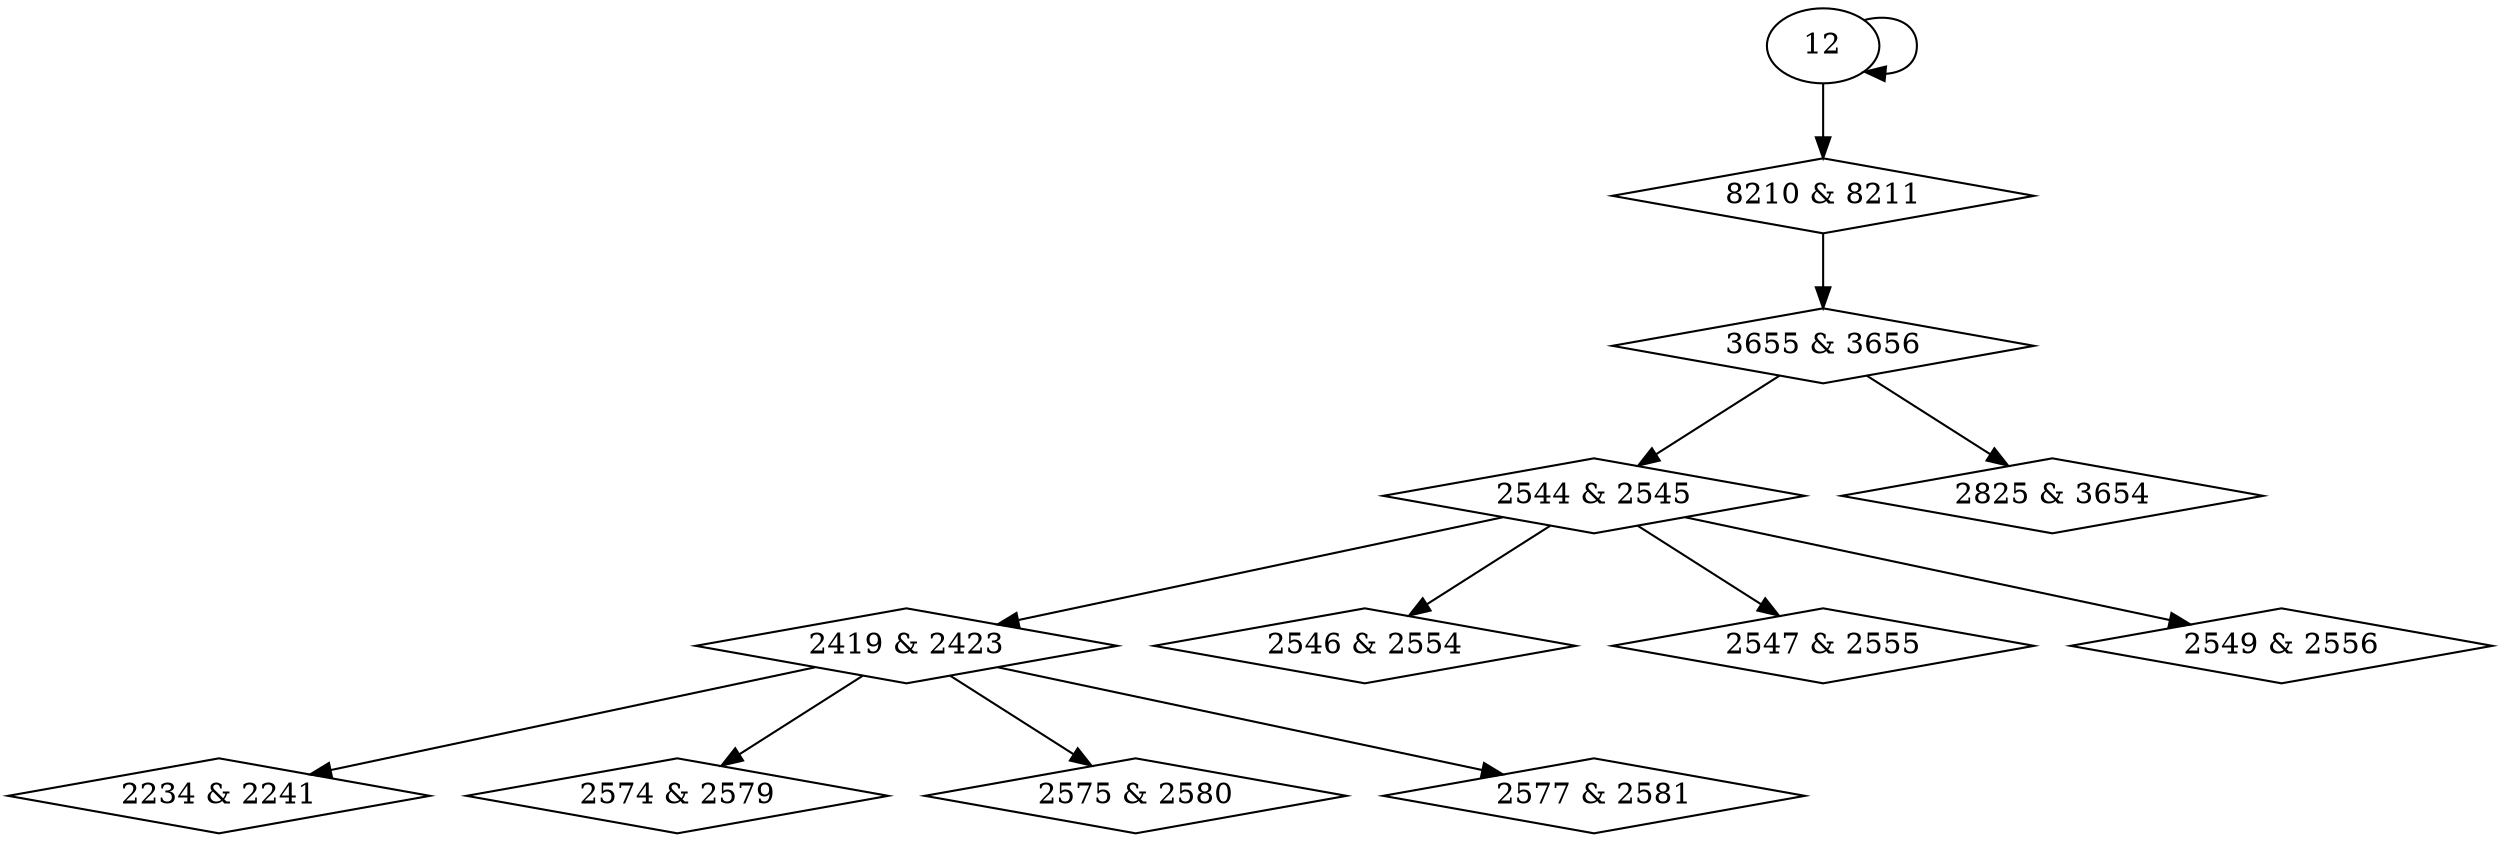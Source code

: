 digraph {
0 [label = "2234 & 2241", shape = diamond];
1 [label = "2419 & 2423", shape = diamond];
2 [label = "2544 & 2545", shape = diamond];
3 [label = "2546 & 2554", shape = diamond];
4 [label = "2547 & 2555", shape = diamond];
5 [label = "2549 & 2556", shape = diamond];
6 [label = "2574 & 2579", shape = diamond];
7 [label = "2575 & 2580", shape = diamond];
8 [label = "2577 & 2581", shape = diamond];
9 [label = "2825 & 3654", shape = diamond];
10 [label = "3655 & 3656", shape = diamond];
11 [label = "8210 & 8211", shape = diamond];
1 -> 0;
2 -> 1;
10 -> 2;
2 -> 3;
2 -> 4;
2 -> 5;
1 -> 6;
1 -> 7;
1 -> 8;
10 -> 9;
11 -> 10;
12 -> 11;
12 -> 12;
}
